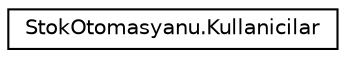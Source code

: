 digraph "Graphical Class Hierarchy"
{
  edge [fontname="Helvetica",fontsize="10",labelfontname="Helvetica",labelfontsize="10"];
  node [fontname="Helvetica",fontsize="10",shape=record];
  rankdir="LR";
  Node0 [label="StokOtomasyanu.Kullanicilar",height=0.2,width=0.4,color="black", fillcolor="white", style="filled",URL="$class_stok_otomasyanu_1_1_kullanicilar.html"];
}
